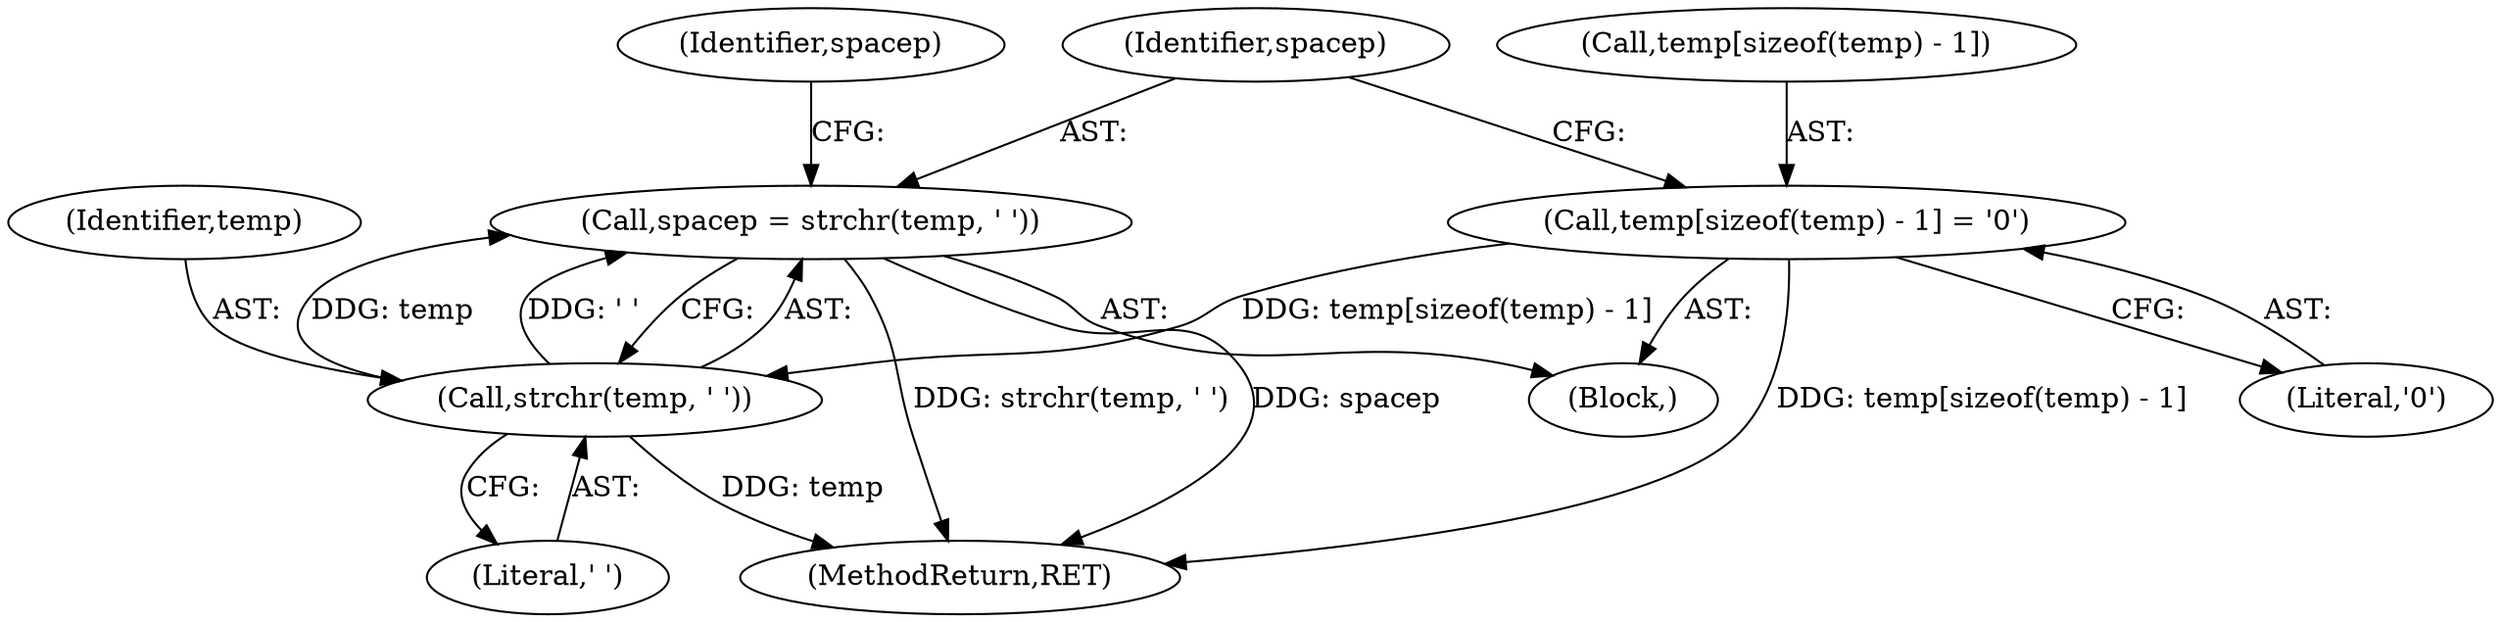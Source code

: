 digraph "0_tcpdump_7a923447fd49a069a0fd3b6c3547438ab5ee2123@pointer" {
"1000187" [label="(Call,spacep = strchr(temp, ' '))"];
"1000189" [label="(Call,strchr(temp, ' '))"];
"1000179" [label="(Call,temp[sizeof(temp) - 1] = '\0')"];
"1000179" [label="(Call,temp[sizeof(temp) - 1] = '\0')"];
"1000180" [label="(Call,temp[sizeof(temp) - 1])"];
"1000188" [label="(Identifier,spacep)"];
"1000187" [label="(Call,spacep = strchr(temp, ' '))"];
"1000173" [label="(Block,)"];
"1000189" [label="(Call,strchr(temp, ' '))"];
"1000247" [label="(MethodReturn,RET)"];
"1000190" [label="(Identifier,temp)"];
"1000186" [label="(Literal,'\0')"];
"1000193" [label="(Identifier,spacep)"];
"1000191" [label="(Literal,' ')"];
"1000187" -> "1000173"  [label="AST: "];
"1000187" -> "1000189"  [label="CFG: "];
"1000188" -> "1000187"  [label="AST: "];
"1000189" -> "1000187"  [label="AST: "];
"1000193" -> "1000187"  [label="CFG: "];
"1000187" -> "1000247"  [label="DDG: spacep"];
"1000187" -> "1000247"  [label="DDG: strchr(temp, ' ')"];
"1000189" -> "1000187"  [label="DDG: temp"];
"1000189" -> "1000187"  [label="DDG: ' '"];
"1000189" -> "1000191"  [label="CFG: "];
"1000190" -> "1000189"  [label="AST: "];
"1000191" -> "1000189"  [label="AST: "];
"1000189" -> "1000247"  [label="DDG: temp"];
"1000179" -> "1000189"  [label="DDG: temp[sizeof(temp) - 1]"];
"1000179" -> "1000173"  [label="AST: "];
"1000179" -> "1000186"  [label="CFG: "];
"1000180" -> "1000179"  [label="AST: "];
"1000186" -> "1000179"  [label="AST: "];
"1000188" -> "1000179"  [label="CFG: "];
"1000179" -> "1000247"  [label="DDG: temp[sizeof(temp) - 1]"];
}

